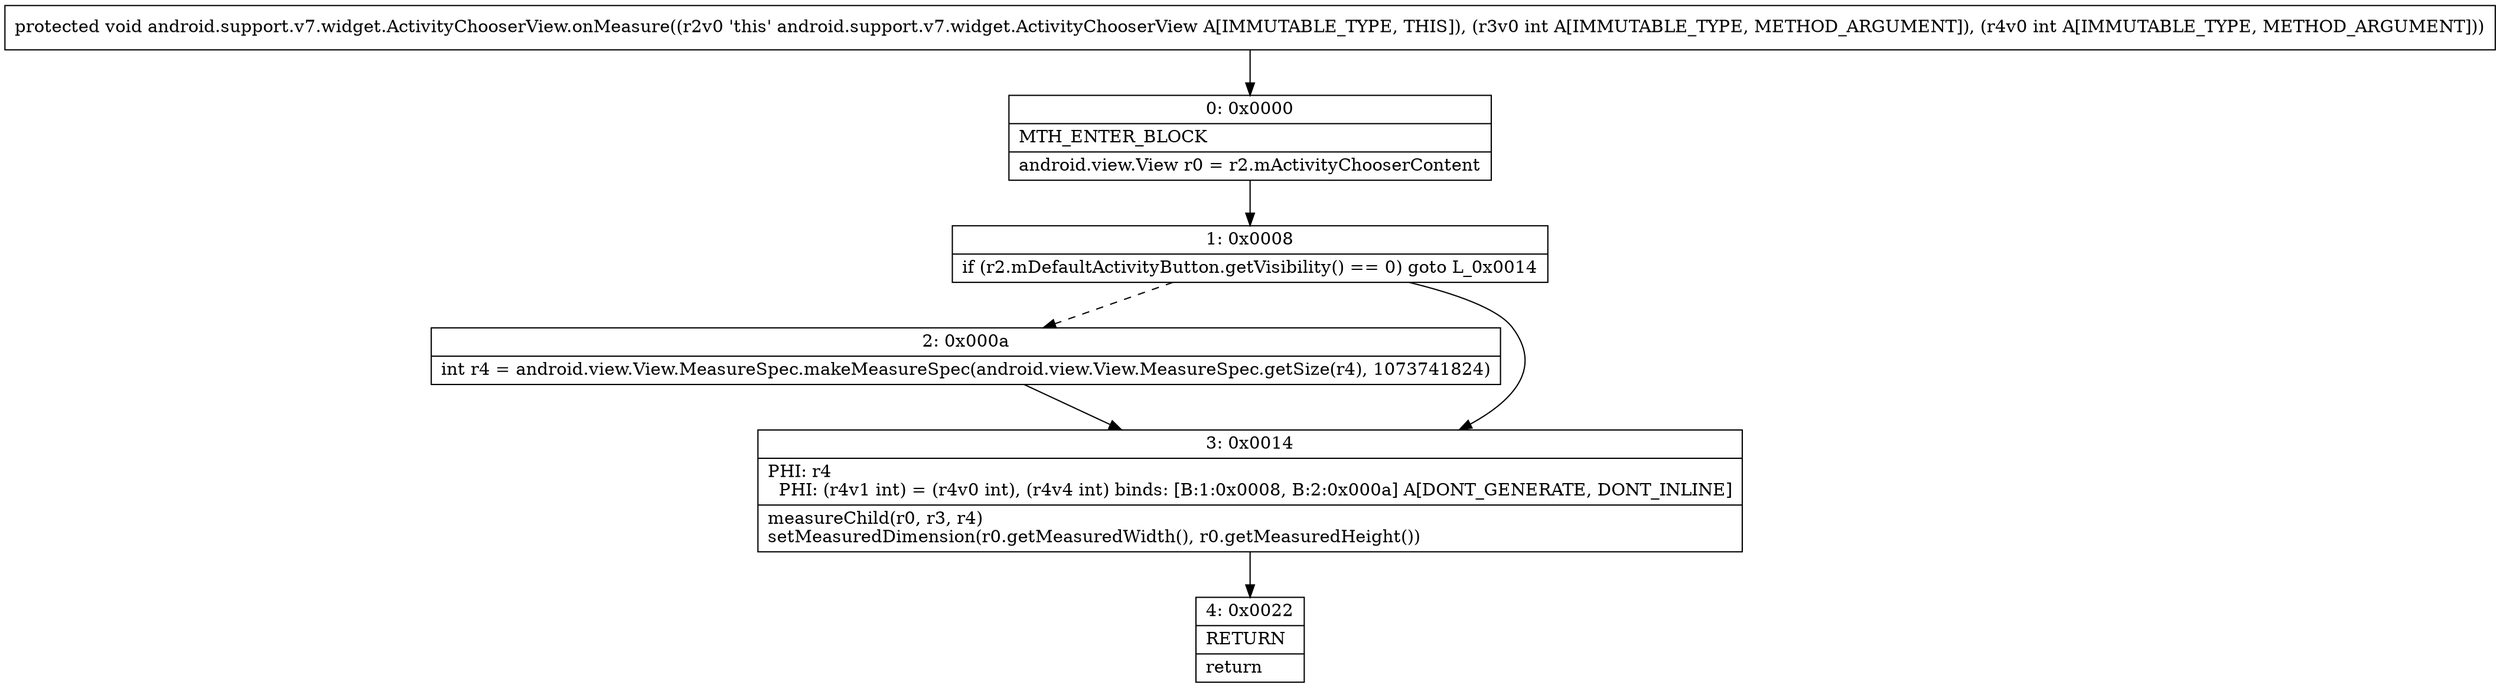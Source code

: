 digraph "CFG forandroid.support.v7.widget.ActivityChooserView.onMeasure(II)V" {
Node_0 [shape=record,label="{0\:\ 0x0000|MTH_ENTER_BLOCK\l|android.view.View r0 = r2.mActivityChooserContent\l}"];
Node_1 [shape=record,label="{1\:\ 0x0008|if (r2.mDefaultActivityButton.getVisibility() == 0) goto L_0x0014\l}"];
Node_2 [shape=record,label="{2\:\ 0x000a|int r4 = android.view.View.MeasureSpec.makeMeasureSpec(android.view.View.MeasureSpec.getSize(r4), 1073741824)\l}"];
Node_3 [shape=record,label="{3\:\ 0x0014|PHI: r4 \l  PHI: (r4v1 int) = (r4v0 int), (r4v4 int) binds: [B:1:0x0008, B:2:0x000a] A[DONT_GENERATE, DONT_INLINE]\l|measureChild(r0, r3, r4)\lsetMeasuredDimension(r0.getMeasuredWidth(), r0.getMeasuredHeight())\l}"];
Node_4 [shape=record,label="{4\:\ 0x0022|RETURN\l|return\l}"];
MethodNode[shape=record,label="{protected void android.support.v7.widget.ActivityChooserView.onMeasure((r2v0 'this' android.support.v7.widget.ActivityChooserView A[IMMUTABLE_TYPE, THIS]), (r3v0 int A[IMMUTABLE_TYPE, METHOD_ARGUMENT]), (r4v0 int A[IMMUTABLE_TYPE, METHOD_ARGUMENT])) }"];
MethodNode -> Node_0;
Node_0 -> Node_1;
Node_1 -> Node_2[style=dashed];
Node_1 -> Node_3;
Node_2 -> Node_3;
Node_3 -> Node_4;
}

